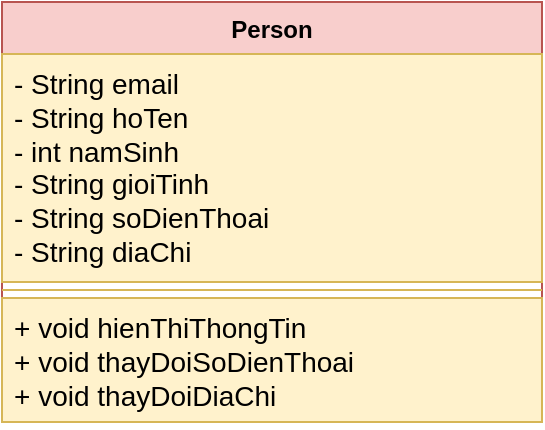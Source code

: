 <mxfile version="22.0.0" type="github">
  <diagram name="Trang-1" id="BiE6Tl7VMVEQ3Ow1Iqmr">
    <mxGraphModel dx="1050" dy="574" grid="1" gridSize="10" guides="1" tooltips="1" connect="1" arrows="1" fold="1" page="1" pageScale="1" pageWidth="827" pageHeight="1169" math="0" shadow="0">
      <root>
        <mxCell id="0" />
        <mxCell id="1" parent="0" />
        <mxCell id="G2m_htnFzXaFcffKrjB8-1" value="Person" style="swimlane;fontStyle=1;align=center;verticalAlign=top;childLayout=stackLayout;horizontal=1;startSize=26;horizontalStack=0;resizeParent=1;resizeParentMax=0;resizeLast=0;collapsible=1;marginBottom=0;whiteSpace=wrap;html=1;fillColor=#f8cecc;strokeColor=#b85450;" vertex="1" parent="1">
          <mxGeometry x="330" y="190" width="270" height="210" as="geometry" />
        </mxCell>
        <mxCell id="G2m_htnFzXaFcffKrjB8-2" value="&lt;font style=&quot;font-size: 14px;&quot;&gt;- String email&lt;br&gt;- String hoTen&lt;br&gt;- int namSinh&lt;br&gt;- String gioiTinh&lt;br&gt;- String soDienThoai&lt;br&gt;- String diaChi&lt;/font&gt;" style="text;strokeColor=#d6b656;fillColor=#fff2cc;align=left;verticalAlign=top;spacingLeft=4;spacingRight=4;overflow=hidden;rotatable=0;points=[[0,0.5],[1,0.5]];portConstraint=eastwest;whiteSpace=wrap;html=1;" vertex="1" parent="G2m_htnFzXaFcffKrjB8-1">
          <mxGeometry y="26" width="270" height="114" as="geometry" />
        </mxCell>
        <mxCell id="G2m_htnFzXaFcffKrjB8-3" value="" style="line;strokeWidth=1;fillColor=#fff2cc;align=left;verticalAlign=middle;spacingTop=-1;spacingLeft=3;spacingRight=3;rotatable=0;labelPosition=right;points=[];portConstraint=eastwest;strokeColor=#d6b656;" vertex="1" parent="G2m_htnFzXaFcffKrjB8-1">
          <mxGeometry y="140" width="270" height="8" as="geometry" />
        </mxCell>
        <mxCell id="G2m_htnFzXaFcffKrjB8-4" value="&lt;font style=&quot;font-size: 14px;&quot;&gt;+ void hienThiThongTin&lt;br&gt;+ void thayDoiSoDienThoai&lt;br&gt;+ void thayDoiDiaChi&lt;/font&gt;" style="text;strokeColor=#d6b656;fillColor=#fff2cc;align=left;verticalAlign=top;spacingLeft=4;spacingRight=4;overflow=hidden;rotatable=0;points=[[0,0.5],[1,0.5]];portConstraint=eastwest;whiteSpace=wrap;html=1;" vertex="1" parent="G2m_htnFzXaFcffKrjB8-1">
          <mxGeometry y="148" width="270" height="62" as="geometry" />
        </mxCell>
      </root>
    </mxGraphModel>
  </diagram>
</mxfile>
